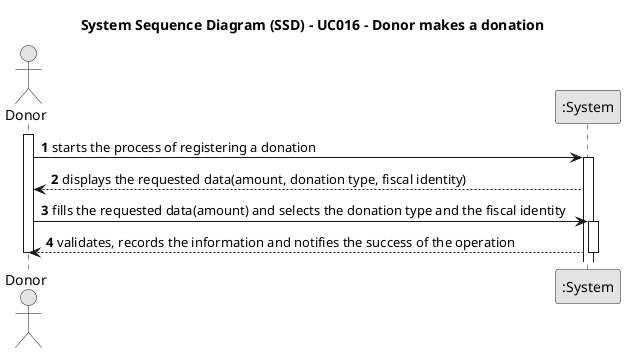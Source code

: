 @startuml
skinparam monochrome true
skinparam packageStyle rectangle
skinparam shadowing false

title System Sequence Diagram (SSD) - UC016 - Donor makes a donation



autonumber

actor Donor as donor
participant ":System" as system

activate donor
    donor -> system : starts the process of registering a donation
    activate system
        system --> donor : displays the requested data(amount, donation type, fiscal identity)
    donor -> system : fills the requested data(amount) and selects the donation type and the fiscal identity
        activate system
            system --> donor : validates, records the information and notifies the success of the operation
        deactivate system
    deactivate donor


@enduml